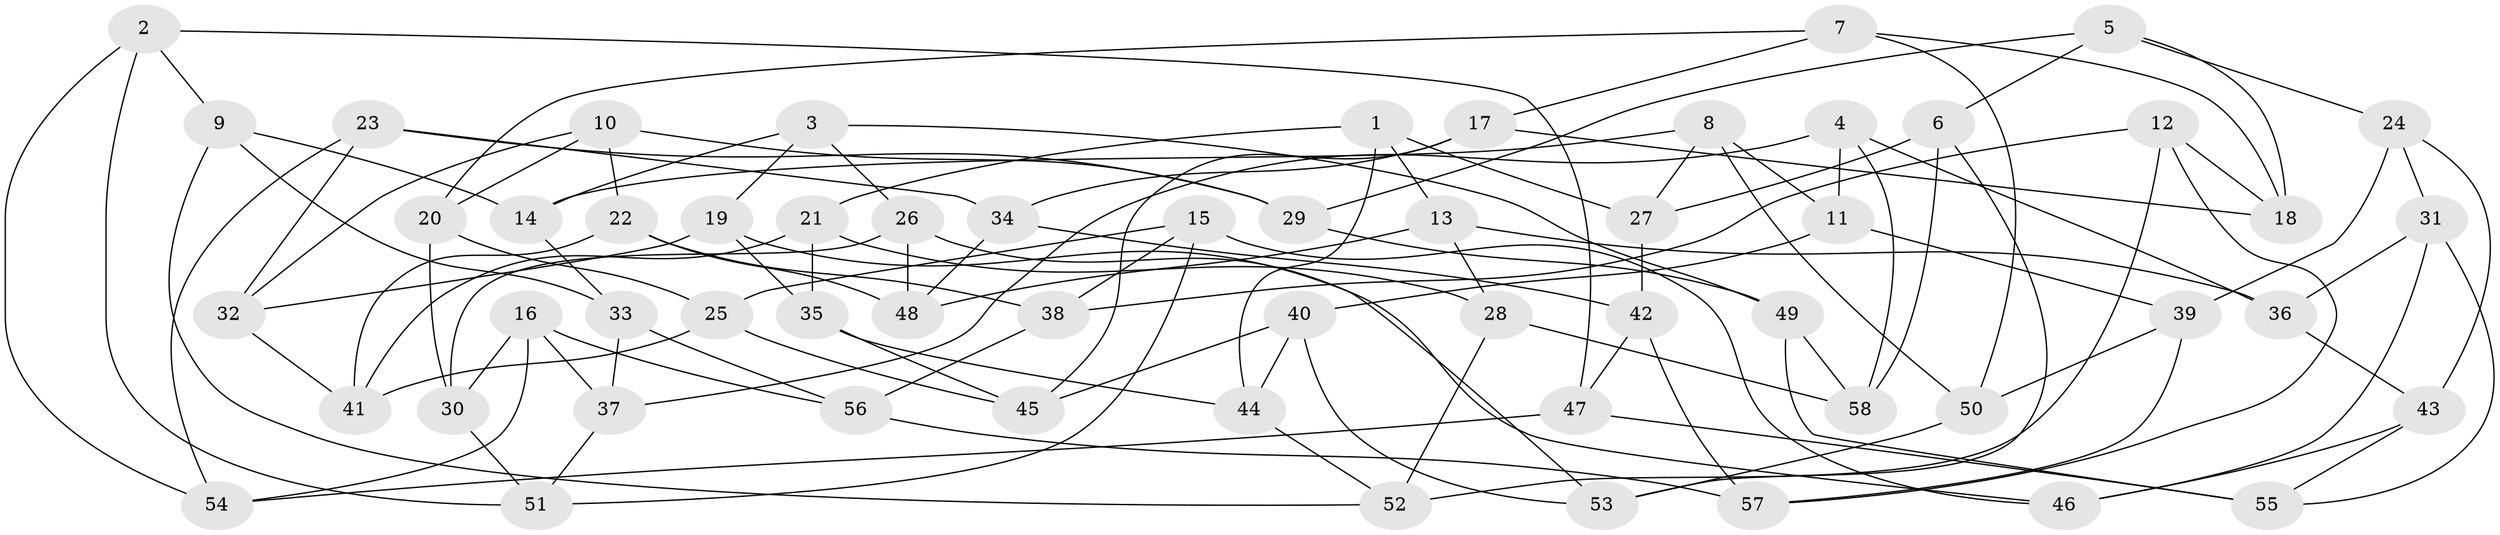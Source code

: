 // Generated by graph-tools (version 1.1) at 2025/26/03/09/25 03:26:58]
// undirected, 58 vertices, 116 edges
graph export_dot {
graph [start="1"]
  node [color=gray90,style=filled];
  1;
  2;
  3;
  4;
  5;
  6;
  7;
  8;
  9;
  10;
  11;
  12;
  13;
  14;
  15;
  16;
  17;
  18;
  19;
  20;
  21;
  22;
  23;
  24;
  25;
  26;
  27;
  28;
  29;
  30;
  31;
  32;
  33;
  34;
  35;
  36;
  37;
  38;
  39;
  40;
  41;
  42;
  43;
  44;
  45;
  46;
  47;
  48;
  49;
  50;
  51;
  52;
  53;
  54;
  55;
  56;
  57;
  58;
  1 -- 13;
  1 -- 27;
  1 -- 44;
  1 -- 21;
  2 -- 51;
  2 -- 54;
  2 -- 9;
  2 -- 47;
  3 -- 19;
  3 -- 49;
  3 -- 14;
  3 -- 26;
  4 -- 11;
  4 -- 58;
  4 -- 36;
  4 -- 37;
  5 -- 29;
  5 -- 18;
  5 -- 24;
  5 -- 6;
  6 -- 27;
  6 -- 58;
  6 -- 53;
  7 -- 17;
  7 -- 20;
  7 -- 18;
  7 -- 50;
  8 -- 14;
  8 -- 11;
  8 -- 27;
  8 -- 50;
  9 -- 52;
  9 -- 14;
  9 -- 33;
  10 -- 20;
  10 -- 29;
  10 -- 32;
  10 -- 22;
  11 -- 40;
  11 -- 39;
  12 -- 18;
  12 -- 38;
  12 -- 57;
  12 -- 52;
  13 -- 28;
  13 -- 36;
  13 -- 48;
  14 -- 33;
  15 -- 51;
  15 -- 25;
  15 -- 38;
  15 -- 46;
  16 -- 56;
  16 -- 37;
  16 -- 30;
  16 -- 54;
  17 -- 18;
  17 -- 34;
  17 -- 45;
  19 -- 32;
  19 -- 35;
  19 -- 46;
  20 -- 30;
  20 -- 25;
  21 -- 41;
  21 -- 35;
  21 -- 28;
  22 -- 48;
  22 -- 41;
  22 -- 38;
  23 -- 32;
  23 -- 34;
  23 -- 29;
  23 -- 54;
  24 -- 43;
  24 -- 31;
  24 -- 39;
  25 -- 45;
  25 -- 41;
  26 -- 48;
  26 -- 53;
  26 -- 30;
  27 -- 42;
  28 -- 58;
  28 -- 52;
  29 -- 49;
  30 -- 51;
  31 -- 46;
  31 -- 55;
  31 -- 36;
  32 -- 41;
  33 -- 37;
  33 -- 56;
  34 -- 48;
  34 -- 42;
  35 -- 44;
  35 -- 45;
  36 -- 43;
  37 -- 51;
  38 -- 56;
  39 -- 57;
  39 -- 50;
  40 -- 53;
  40 -- 44;
  40 -- 45;
  42 -- 57;
  42 -- 47;
  43 -- 55;
  43 -- 46;
  44 -- 52;
  47 -- 54;
  47 -- 55;
  49 -- 55;
  49 -- 58;
  50 -- 53;
  56 -- 57;
}
